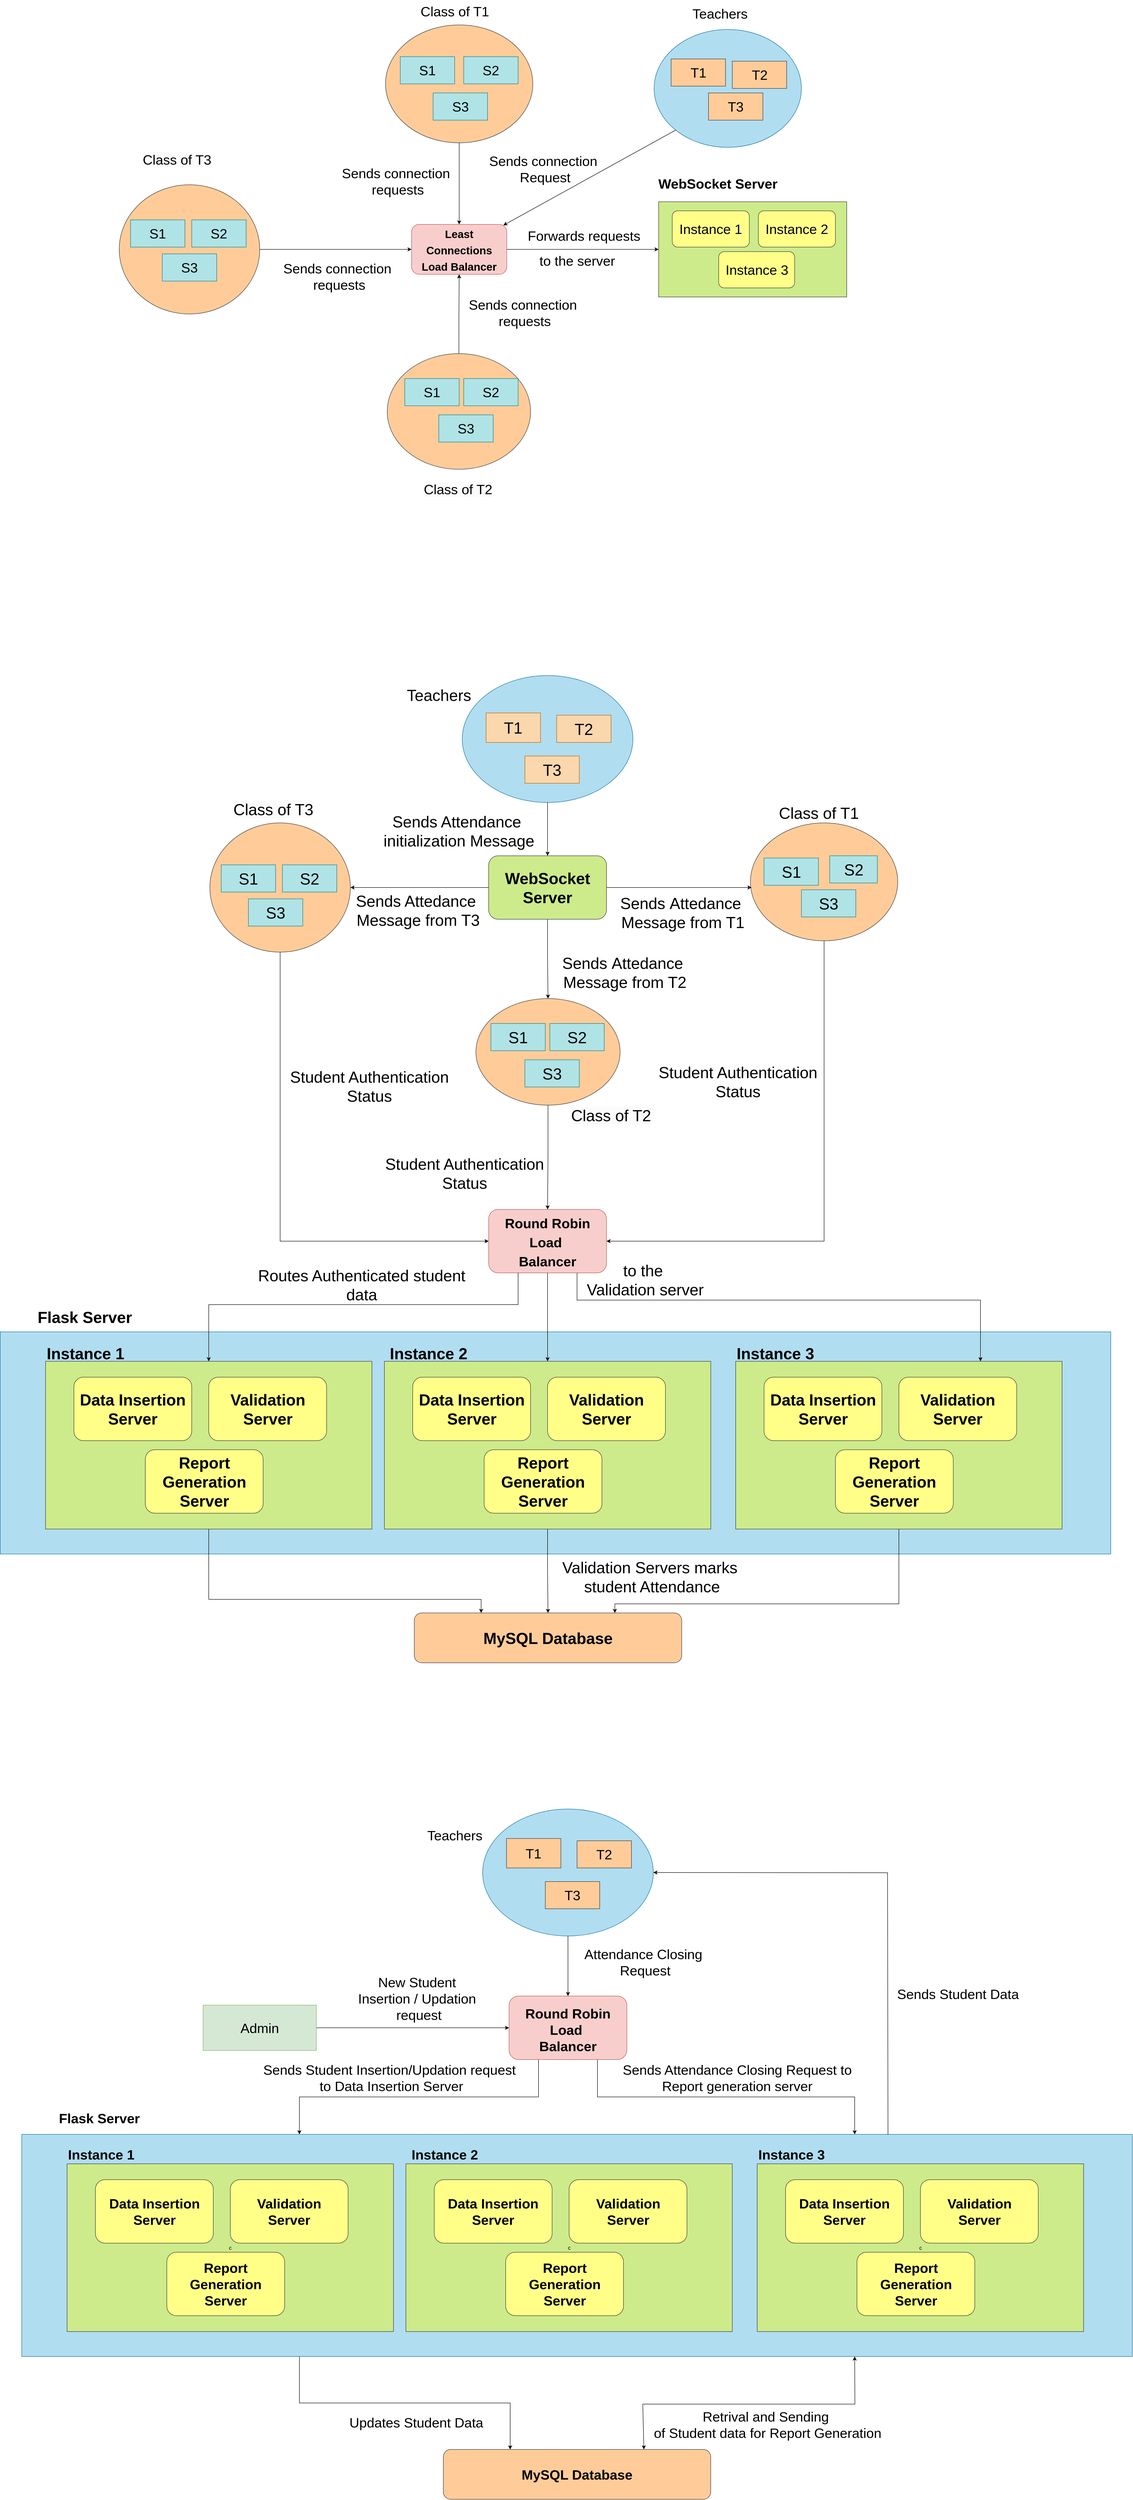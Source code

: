 <mxfile version="26.0.9">
  <diagram name="Page-1" id="wYFs1BL0NsKtopfrdD6S">
    <mxGraphModel dx="5180" dy="2047" grid="1" gridSize="10" guides="1" tooltips="1" connect="1" arrows="1" fold="1" page="1" pageScale="1" pageWidth="850" pageHeight="1100" math="0" shadow="0">
      <root>
        <mxCell id="0" />
        <mxCell id="1" parent="0" />
        <mxCell id="754X-JNBd_JLgW_VD8Px-28" value="" style="rounded=0;whiteSpace=wrap;html=1;fontSize=35;fillColor=#b1ddf0;strokeColor=#10739e;" parent="1" vertex="1">
          <mxGeometry x="-1292.5" y="3097.5" width="2450" height="490" as="geometry" />
        </mxCell>
        <mxCell id="oWz86PFMOz5rvzNyIsdQ-130" style="edgeStyle=orthogonalEdgeStyle;rounded=0;orthogonalLoop=1;jettySize=auto;html=1;exitX=0.5;exitY=1;exitDx=0;exitDy=0;entryX=0.5;entryY=0;entryDx=0;entryDy=0;fontSize=35;" parent="1" source="oWz86PFMOz5rvzNyIsdQ-114" target="oWz86PFMOz5rvzNyIsdQ-110" edge="1">
          <mxGeometry relative="1" as="geometry" />
        </mxCell>
        <mxCell id="oWz86PFMOz5rvzNyIsdQ-114" value="" style="ellipse;whiteSpace=wrap;html=1;fontSize=35;fillColor=#b1ddf0;strokeColor=#10739e;" parent="1" vertex="1">
          <mxGeometry x="-273.28" y="1650" width="376.56" height="280" as="geometry" />
        </mxCell>
        <mxCell id="oWz86PFMOz5rvzNyIsdQ-15" value="" style="ellipse;whiteSpace=wrap;html=1;fontSize=30;fillColor=#b1ddf0;strokeColor=#10739e;" parent="1" vertex="1">
          <mxGeometry x="150" y="225" width="325" height="260" as="geometry" />
        </mxCell>
        <mxCell id="oWz86PFMOz5rvzNyIsdQ-57" style="edgeStyle=orthogonalEdgeStyle;rounded=0;orthogonalLoop=1;jettySize=auto;html=1;exitX=0.5;exitY=0;exitDx=0;exitDy=0;entryX=0.5;entryY=1;entryDx=0;entryDy=0;fontSize=30;" parent="1" source="xnt3-1ggZgChoY1y6B8c-19" target="xnt3-1ggZgChoY1y6B8c-1" edge="1">
          <mxGeometry relative="1" as="geometry" />
        </mxCell>
        <mxCell id="xnt3-1ggZgChoY1y6B8c-19" value="" style="ellipse;whiteSpace=wrap;html=1;fontSize=30;fillColor=#ffcc99;strokeColor=#36393d;" parent="1" vertex="1">
          <mxGeometry x="-438.75" y="940" width="316.25" height="255" as="geometry" />
        </mxCell>
        <mxCell id="oWz86PFMOz5rvzNyIsdQ-56" style="edgeStyle=orthogonalEdgeStyle;rounded=0;orthogonalLoop=1;jettySize=auto;html=1;exitX=1;exitY=0.5;exitDx=0;exitDy=0;entryX=0;entryY=0.5;entryDx=0;entryDy=0;fontSize=30;" parent="1" source="xnt3-1ggZgChoY1y6B8c-13" target="xnt3-1ggZgChoY1y6B8c-1" edge="1">
          <mxGeometry relative="1" as="geometry" />
        </mxCell>
        <mxCell id="xnt3-1ggZgChoY1y6B8c-13" value="" style="ellipse;whiteSpace=wrap;html=1;fontSize=30;fillColor=#ffcc99;strokeColor=#36393d;" parent="1" vertex="1">
          <mxGeometry x="-1030" y="567.5" width="310" height="285" as="geometry" />
        </mxCell>
        <mxCell id="oWz86PFMOz5rvzNyIsdQ-55" style="edgeStyle=orthogonalEdgeStyle;rounded=0;orthogonalLoop=1;jettySize=auto;html=1;fontSize=30;" parent="1" source="xnt3-1ggZgChoY1y6B8c-8" target="xnt3-1ggZgChoY1y6B8c-1" edge="1">
          <mxGeometry relative="1" as="geometry" />
        </mxCell>
        <mxCell id="xnt3-1ggZgChoY1y6B8c-8" value="" style="ellipse;whiteSpace=wrap;html=1;fontSize=30;fillColor=#ffcc99;strokeColor=#36393d;" parent="1" vertex="1">
          <mxGeometry x="-442.5" y="215" width="325" height="260" as="geometry" />
        </mxCell>
        <mxCell id="oWz86PFMOz5rvzNyIsdQ-47" style="edgeStyle=orthogonalEdgeStyle;rounded=0;orthogonalLoop=1;jettySize=auto;html=1;exitX=1;exitY=0.5;exitDx=0;exitDy=0;entryX=0;entryY=0.5;entryDx=0;entryDy=0;fontSize=30;" parent="1" source="xnt3-1ggZgChoY1y6B8c-1" target="oWz86PFMOz5rvzNyIsdQ-5" edge="1">
          <mxGeometry relative="1" as="geometry" />
        </mxCell>
        <mxCell id="xnt3-1ggZgChoY1y6B8c-1" value="&lt;b style=&quot;&quot;&gt;&lt;font style=&quot;font-size: 24px;&quot;&gt;Least Connections Load Balancer&lt;/font&gt;&lt;/b&gt;" style="rounded=1;whiteSpace=wrap;html=1;fontSize=30;fillColor=#f8cecc;strokeColor=#b85450;" parent="1" vertex="1">
          <mxGeometry x="-385" y="655" width="210" height="110" as="geometry" />
        </mxCell>
        <mxCell id="xnt3-1ggZgChoY1y6B8c-2" value="&lt;font style=&quot;font-size: 30px;&quot;&gt;T1&lt;/font&gt;" style="rounded=0;whiteSpace=wrap;html=1;fontSize=30;fillColor=#ffcc99;strokeColor=#36393d;" parent="1" vertex="1">
          <mxGeometry x="187.5" y="290" width="120" height="60" as="geometry" />
        </mxCell>
        <mxCell id="xnt3-1ggZgChoY1y6B8c-3" value="&lt;font style=&quot;font-size: 30px;&quot;&gt;T2&lt;/font&gt;" style="rounded=0;whiteSpace=wrap;html=1;fontSize=30;fillColor=#ffcc99;strokeColor=#36393d;" parent="1" vertex="1">
          <mxGeometry x="322.5" y="295" width="120" height="60" as="geometry" />
        </mxCell>
        <mxCell id="xnt3-1ggZgChoY1y6B8c-4" value="&lt;font style=&quot;font-size: 30px;&quot;&gt;T3&lt;/font&gt;" style="rounded=0;whiteSpace=wrap;html=1;fontSize=30;fillColor=#ffcc99;strokeColor=#36393d;" parent="1" vertex="1">
          <mxGeometry x="270" y="365" width="120" height="60" as="geometry" />
        </mxCell>
        <mxCell id="xnt3-1ggZgChoY1y6B8c-5" value="&lt;font style=&quot;font-size: 30px;&quot;&gt;S2&lt;/font&gt;" style="rounded=0;whiteSpace=wrap;html=1;fontSize=30;fillColor=#b0e3e6;strokeColor=#0e8088;" parent="1" vertex="1">
          <mxGeometry x="-270" y="285" width="120" height="60" as="geometry" />
        </mxCell>
        <mxCell id="xnt3-1ggZgChoY1y6B8c-6" value="&lt;font style=&quot;font-size: 30px;&quot;&gt;S3&lt;/font&gt;" style="rounded=0;whiteSpace=wrap;html=1;fontSize=30;fillColor=#b0e3e6;strokeColor=#0e8088;" parent="1" vertex="1">
          <mxGeometry x="-337.5" y="365" width="120" height="60" as="geometry" />
        </mxCell>
        <mxCell id="xnt3-1ggZgChoY1y6B8c-10" value="&lt;font style=&quot;font-size: 30px;&quot;&gt;S1&lt;/font&gt;" style="rounded=0;whiteSpace=wrap;html=1;fontSize=30;fillColor=#b0e3e6;strokeColor=#0e8088;" parent="1" vertex="1">
          <mxGeometry x="-1005" y="645" width="120" height="60" as="geometry" />
        </mxCell>
        <mxCell id="xnt3-1ggZgChoY1y6B8c-11" value="&lt;font style=&quot;font-size: 30px;&quot;&gt;S2&lt;/font&gt;" style="rounded=0;whiteSpace=wrap;html=1;fontSize=30;fillColor=#b0e3e6;strokeColor=#0e8088;" parent="1" vertex="1">
          <mxGeometry x="-870" y="645" width="120" height="60" as="geometry" />
        </mxCell>
        <mxCell id="xnt3-1ggZgChoY1y6B8c-12" value="&lt;font style=&quot;font-size: 30px;&quot;&gt;S3&lt;/font&gt;" style="rounded=0;whiteSpace=wrap;html=1;fontSize=30;fillColor=#b0e3e6;strokeColor=#0e8088;" parent="1" vertex="1">
          <mxGeometry x="-935" y="720" width="120" height="60" as="geometry" />
        </mxCell>
        <mxCell id="xnt3-1ggZgChoY1y6B8c-16" value="&lt;font style=&quot;font-size: 30px;&quot;&gt;S2&lt;/font&gt;" style="rounded=0;whiteSpace=wrap;html=1;fontSize=30;fillColor=#b0e3e6;strokeColor=#0e8088;" parent="1" vertex="1">
          <mxGeometry x="-270" y="995" width="120" height="60" as="geometry" />
        </mxCell>
        <mxCell id="xnt3-1ggZgChoY1y6B8c-17" value="&lt;font style=&quot;font-size: 30px;&quot;&gt;S1&lt;/font&gt;" style="rounded=0;whiteSpace=wrap;html=1;fontSize=30;fillColor=#b0e3e6;strokeColor=#0e8088;" parent="1" vertex="1">
          <mxGeometry x="-400" y="995" width="120" height="60" as="geometry" />
        </mxCell>
        <mxCell id="xnt3-1ggZgChoY1y6B8c-18" value="&lt;font style=&quot;font-size: 30px;&quot;&gt;S3&lt;/font&gt;" style="rounded=0;whiteSpace=wrap;html=1;fontSize=30;fillColor=#b0e3e6;strokeColor=#0e8088;" parent="1" vertex="1">
          <mxGeometry x="-325" y="1075" width="120" height="60" as="geometry" />
        </mxCell>
        <mxCell id="xnt3-1ggZgChoY1y6B8c-20" value="&lt;font style=&quot;font-size: 30px;&quot;&gt;Class of T1&lt;/font&gt;" style="text;html=1;align=center;verticalAlign=middle;resizable=0;points=[];autosize=1;strokeColor=none;fillColor=none;fontSize=30;" parent="1" vertex="1">
          <mxGeometry x="-375" y="160" width="170" height="50" as="geometry" />
        </mxCell>
        <mxCell id="xnt3-1ggZgChoY1y6B8c-30" style="edgeStyle=orthogonalEdgeStyle;rounded=0;orthogonalLoop=1;jettySize=auto;html=1;exitX=0.5;exitY=1;exitDx=0;exitDy=0;fontSize=30;" parent="1" source="xnt3-1ggZgChoY1y6B8c-12" target="xnt3-1ggZgChoY1y6B8c-12" edge="1">
          <mxGeometry relative="1" as="geometry" />
        </mxCell>
        <mxCell id="xnt3-1ggZgChoY1y6B8c-35" value="&lt;span style=&quot;font-size: 30px;&quot;&gt;Sends connection&lt;/span&gt;&lt;div style=&quot;font-size: 30px;&quot;&gt;&lt;span style=&quot;font-size: 30px;&quot;&gt;&amp;nbsp;requests&lt;/span&gt;&lt;/div&gt;" style="text;html=1;align=center;verticalAlign=middle;resizable=0;points=[];autosize=1;strokeColor=none;fillColor=none;fontSize=30;" parent="1" vertex="1">
          <mxGeometry x="-270" y="805" width="260" height="90" as="geometry" />
        </mxCell>
        <mxCell id="oWz86PFMOz5rvzNyIsdQ-5" value="" style="rounded=0;whiteSpace=wrap;html=1;fontSize=30;fillColor=#cdeb8b;strokeColor=#36393d;" parent="1" vertex="1">
          <mxGeometry x="160" y="605" width="415" height="210" as="geometry" />
        </mxCell>
        <mxCell id="oWz86PFMOz5rvzNyIsdQ-6" value="&lt;font style=&quot;font-size: 30px;&quot;&gt;&lt;b style=&quot;font-size: 30px;&quot;&gt;WebSocket Server&amp;nbsp;&lt;/b&gt;&lt;/font&gt;" style="text;html=1;align=center;verticalAlign=middle;whiteSpace=wrap;rounded=0;fontSize=30;" parent="1" vertex="1">
          <mxGeometry x="140" y="550" width="310" height="30" as="geometry" />
        </mxCell>
        <mxCell id="oWz86PFMOz5rvzNyIsdQ-7" value="&lt;font style=&quot;font-size: 30px;&quot;&gt;Instance 1&lt;/font&gt;" style="rounded=1;whiteSpace=wrap;html=1;fontSize=30;fillColor=#ffff88;strokeColor=#36393d;" parent="1" vertex="1">
          <mxGeometry x="190" y="625" width="170" height="80" as="geometry" />
        </mxCell>
        <mxCell id="oWz86PFMOz5rvzNyIsdQ-8" value="&lt;font style=&quot;font-size: 30px;&quot;&gt;Instance 2&lt;/font&gt;" style="rounded=1;whiteSpace=wrap;html=1;fontSize=30;fillColor=#ffff88;strokeColor=#36393d;" parent="1" vertex="1">
          <mxGeometry x="380" y="625" width="170" height="80" as="geometry" />
        </mxCell>
        <mxCell id="oWz86PFMOz5rvzNyIsdQ-9" value="&lt;font style=&quot;font-size: 30px;&quot;&gt;Instance 3&lt;/font&gt;" style="rounded=1;whiteSpace=wrap;html=1;fontSize=30;fillColor=#ffff88;strokeColor=#36393d;" parent="1" vertex="1">
          <mxGeometry x="292.5" y="715" width="167.5" height="80" as="geometry" />
        </mxCell>
        <mxCell id="oWz86PFMOz5rvzNyIsdQ-11" value="&lt;font style=&quot;font-size: 30px;&quot;&gt;S1&lt;/font&gt;" style="rounded=0;whiteSpace=wrap;html=1;fontSize=30;fillColor=#b0e3e6;strokeColor=#0e8088;" parent="1" vertex="1">
          <mxGeometry x="-410" y="285" width="120" height="60" as="geometry" />
        </mxCell>
        <mxCell id="oWz86PFMOz5rvzNyIsdQ-13" value="&lt;b style=&quot;font-size: 35px;&quot;&gt;MySQL Database&lt;/b&gt;" style="rounded=1;whiteSpace=wrap;html=1;fontSize=35;fillColor=#ffcc99;strokeColor=#36393d;" parent="1" vertex="1">
          <mxGeometry x="-379.06" y="3717.5" width="590" height="110" as="geometry" />
        </mxCell>
        <mxCell id="oWz86PFMOz5rvzNyIsdQ-49" value="&lt;span style=&quot;font-size: 30px;&quot;&gt;Forwards requests&lt;/span&gt;" style="text;html=1;align=center;verticalAlign=middle;resizable=0;points=[];autosize=1;strokeColor=none;fillColor=none;fontSize=30;" parent="1" vertex="1">
          <mxGeometry x="-140" y="655" width="270" height="50" as="geometry" />
        </mxCell>
        <mxCell id="oWz86PFMOz5rvzNyIsdQ-51" value="&lt;span style=&quot;font-size: 30px;&quot;&gt;to the server&lt;/span&gt;" style="text;html=1;align=center;verticalAlign=middle;resizable=0;points=[];autosize=1;strokeColor=none;fillColor=none;fontSize=30;" parent="1" vertex="1">
          <mxGeometry x="-115" y="710" width="190" height="50" as="geometry" />
        </mxCell>
        <mxCell id="oWz86PFMOz5rvzNyIsdQ-52" value="&lt;span style=&quot;font-size: 30px;&quot;&gt;Sends connection&amp;nbsp;&lt;/span&gt;&lt;div&gt;&lt;span style=&quot;font-size: 30px;&quot;&gt;requests&lt;/span&gt;&lt;/div&gt;" style="text;html=1;align=center;verticalAlign=middle;resizable=0;points=[];autosize=1;strokeColor=none;fillColor=none;fontSize=30;" parent="1" vertex="1">
          <mxGeometry x="-680" y="725" width="270" height="90" as="geometry" />
        </mxCell>
        <mxCell id="oWz86PFMOz5rvzNyIsdQ-53" value="&lt;span style=&quot;font-size: 30px;&quot;&gt;Sends connection&lt;/span&gt;&lt;div style=&quot;font-size: 30px;&quot;&gt;&lt;span style=&quot;font-size: 30px;&quot;&gt;&amp;nbsp;requests&lt;/span&gt;&lt;/div&gt;" style="text;html=1;align=center;verticalAlign=middle;resizable=0;points=[];autosize=1;strokeColor=none;fillColor=none;fontSize=30;" parent="1" vertex="1">
          <mxGeometry x="-550" y="515" width="260" height="90" as="geometry" />
        </mxCell>
        <mxCell id="oWz86PFMOz5rvzNyIsdQ-63" value="" style="endArrow=classic;html=1;rounded=0;exitX=0;exitY=1;exitDx=0;exitDy=0;entryX=0.964;entryY=0.018;entryDx=0;entryDy=0;entryPerimeter=0;fontSize=30;" parent="1" source="oWz86PFMOz5rvzNyIsdQ-15" target="xnt3-1ggZgChoY1y6B8c-1" edge="1">
          <mxGeometry width="50" height="50" relative="1" as="geometry">
            <mxPoint x="-100" y="765" as="sourcePoint" />
            <mxPoint x="10" y="505" as="targetPoint" />
          </mxGeometry>
        </mxCell>
        <mxCell id="oWz86PFMOz5rvzNyIsdQ-64" value="&lt;span style=&quot;font-size: 30px;&quot;&gt;Sends connection&lt;/span&gt;&lt;div style=&quot;font-size: 30px;&quot;&gt;&lt;span style=&quot;font-size: 30px;&quot;&gt;&amp;nbsp;Request&lt;/span&gt;&lt;/div&gt;" style="text;html=1;align=center;verticalAlign=middle;resizable=0;points=[];autosize=1;strokeColor=none;fillColor=none;fontSize=30;" parent="1" vertex="1">
          <mxGeometry x="-225" y="487.5" width="260" height="90" as="geometry" />
        </mxCell>
        <mxCell id="oWz86PFMOz5rvzNyIsdQ-69" value="&lt;span style=&quot;color: rgb(0, 0, 0); font-family: Helvetica; font-size: 30px; font-style: normal; font-variant-ligatures: normal; font-variant-caps: normal; font-weight: 400; letter-spacing: normal; orphans: 2; text-align: center; text-indent: 0px; text-transform: none; widows: 2; word-spacing: 0px; -webkit-text-stroke-width: 0px; white-space: nowrap; background-color: rgb(251, 251, 251); text-decoration-thickness: initial; text-decoration-style: initial; text-decoration-color: initial; display: inline !important; float: none;&quot;&gt;Class of T2&lt;/span&gt;" style="text;whiteSpace=wrap;html=1;" parent="1" vertex="1">
          <mxGeometry x="-360" y="1215" width="180" height="60" as="geometry" />
        </mxCell>
        <mxCell id="oWz86PFMOz5rvzNyIsdQ-70" value="&lt;span style=&quot;color: rgb(0, 0, 0); font-family: Helvetica; font-size: 30px; font-style: normal; font-variant-ligatures: normal; font-variant-caps: normal; font-weight: 400; letter-spacing: normal; orphans: 2; text-align: center; text-indent: 0px; text-transform: none; widows: 2; word-spacing: 0px; -webkit-text-stroke-width: 0px; white-space: nowrap; background-color: rgb(251, 251, 251); text-decoration-thickness: initial; text-decoration-style: initial; text-decoration-color: initial; display: inline !important; float: none;&quot;&gt;Class of T3&lt;/span&gt;" style="text;whiteSpace=wrap;html=1;" parent="1" vertex="1">
          <mxGeometry x="-980" y="487.5" width="180" height="60" as="geometry" />
        </mxCell>
        <mxCell id="oWz86PFMOz5rvzNyIsdQ-139" style="edgeStyle=orthogonalEdgeStyle;rounded=0;orthogonalLoop=1;jettySize=auto;html=1;exitX=0.5;exitY=1;exitDx=0;exitDy=0;entryX=0.5;entryY=0;entryDx=0;entryDy=0;fontSize=35;" parent="1" source="oWz86PFMOz5rvzNyIsdQ-75" target="oWz86PFMOz5rvzNyIsdQ-134" edge="1">
          <mxGeometry relative="1" as="geometry" />
        </mxCell>
        <mxCell id="oWz86PFMOz5rvzNyIsdQ-75" value="" style="ellipse;whiteSpace=wrap;html=1;fontSize=35;fillColor=#ffcc99;strokeColor=#36393d;" parent="1" vertex="1">
          <mxGeometry x="-243.13" y="2362.5" width="318.13" height="235" as="geometry" />
        </mxCell>
        <mxCell id="oWz86PFMOz5rvzNyIsdQ-136" style="edgeStyle=orthogonalEdgeStyle;rounded=0;orthogonalLoop=1;jettySize=auto;html=1;exitX=0.5;exitY=1;exitDx=0;exitDy=0;entryX=0;entryY=0.5;entryDx=0;entryDy=0;fontSize=35;" parent="1" source="oWz86PFMOz5rvzNyIsdQ-77" target="oWz86PFMOz5rvzNyIsdQ-134" edge="1">
          <mxGeometry relative="1" as="geometry" />
        </mxCell>
        <mxCell id="oWz86PFMOz5rvzNyIsdQ-77" value="" style="ellipse;whiteSpace=wrap;html=1;fontSize=35;fillColor=#ffcc99;strokeColor=#36393d;" parent="1" vertex="1">
          <mxGeometry x="-830" y="1975" width="310" height="285" as="geometry" />
        </mxCell>
        <mxCell id="oWz86PFMOz5rvzNyIsdQ-149" style="edgeStyle=orthogonalEdgeStyle;rounded=0;orthogonalLoop=1;jettySize=auto;html=1;exitX=0.5;exitY=1;exitDx=0;exitDy=0;entryX=1;entryY=0.5;entryDx=0;entryDy=0;fontSize=35;" parent="1" source="oWz86PFMOz5rvzNyIsdQ-79" target="oWz86PFMOz5rvzNyIsdQ-134" edge="1">
          <mxGeometry relative="1" as="geometry" />
        </mxCell>
        <mxCell id="oWz86PFMOz5rvzNyIsdQ-79" value="" style="ellipse;whiteSpace=wrap;html=1;fontSize=35;fillColor=#ffcc99;strokeColor=#36393d;" parent="1" vertex="1">
          <mxGeometry x="362.5" y="1975" width="325" height="260" as="geometry" />
        </mxCell>
        <mxCell id="oWz86PFMOz5rvzNyIsdQ-82" value="&lt;font style=&quot;font-size: 35px;&quot;&gt;T1&lt;/font&gt;" style="rounded=0;whiteSpace=wrap;html=1;fontSize=35;fillColor=#fad7ac;strokeColor=#b46504;" parent="1" vertex="1">
          <mxGeometry x="-220.63" y="1732.5" width="120" height="65" as="geometry" />
        </mxCell>
        <mxCell id="oWz86PFMOz5rvzNyIsdQ-83" value="&lt;font style=&quot;font-size: 35px;&quot;&gt;T2&lt;/font&gt;" style="rounded=0;whiteSpace=wrap;html=1;fontSize=35;fillColor=#fad7ac;strokeColor=#b46504;" parent="1" vertex="1">
          <mxGeometry x="-65" y="1737.5" width="120" height="60" as="geometry" />
        </mxCell>
        <mxCell id="oWz86PFMOz5rvzNyIsdQ-84" value="&lt;font style=&quot;font-size: 35px;&quot;&gt;T3&lt;/font&gt;" style="rounded=0;whiteSpace=wrap;html=1;fontSize=35;fillColor=#fad7ac;strokeColor=#b46504;" parent="1" vertex="1">
          <mxGeometry x="-135" y="1827.5" width="120" height="60" as="geometry" />
        </mxCell>
        <mxCell id="oWz86PFMOz5rvzNyIsdQ-85" value="&lt;font style=&quot;font-size: 35px;&quot;&gt;S2&lt;/font&gt;" style="rounded=0;whiteSpace=wrap;html=1;fontSize=35;fillColor=#b0e3e6;strokeColor=#0e8088;" parent="1" vertex="1">
          <mxGeometry x="537.5" y="2047.5" width="105" height="60" as="geometry" />
        </mxCell>
        <mxCell id="oWz86PFMOz5rvzNyIsdQ-86" value="&lt;font style=&quot;font-size: 35px;&quot;&gt;S3&lt;/font&gt;" style="rounded=0;whiteSpace=wrap;html=1;fontSize=35;fillColor=#b0e3e6;strokeColor=#0e8088;" parent="1" vertex="1">
          <mxGeometry x="475" y="2122.5" width="120" height="60" as="geometry" />
        </mxCell>
        <mxCell id="oWz86PFMOz5rvzNyIsdQ-87" value="&lt;font style=&quot;font-size: 35px;&quot;&gt;S1&lt;/font&gt;" style="rounded=0;whiteSpace=wrap;html=1;fontSize=35;fillColor=#b0e3e6;strokeColor=#0e8088;" parent="1" vertex="1">
          <mxGeometry x="-805" y="2067.5" width="120" height="60" as="geometry" />
        </mxCell>
        <mxCell id="oWz86PFMOz5rvzNyIsdQ-88" value="&lt;font style=&quot;font-size: 35px;&quot;&gt;S2&lt;/font&gt;" style="rounded=0;whiteSpace=wrap;html=1;fontSize=35;fillColor=#b0e3e6;strokeColor=#0e8088;" parent="1" vertex="1">
          <mxGeometry x="-670" y="2067.5" width="120" height="60" as="geometry" />
        </mxCell>
        <mxCell id="oWz86PFMOz5rvzNyIsdQ-89" value="&lt;font style=&quot;font-size: 35px;&quot;&gt;S3&lt;/font&gt;" style="rounded=0;whiteSpace=wrap;html=1;fontSize=35;fillColor=#b0e3e6;strokeColor=#0e8088;" parent="1" vertex="1">
          <mxGeometry x="-745" y="2142.5" width="120" height="60" as="geometry" />
        </mxCell>
        <mxCell id="oWz86PFMOz5rvzNyIsdQ-90" value="&lt;font style=&quot;font-size: 35px;&quot;&gt;S2&lt;/font&gt;" style="rounded=0;whiteSpace=wrap;html=1;fontSize=35;fillColor=#b0e3e6;strokeColor=#0e8088;" parent="1" vertex="1">
          <mxGeometry x="-80" y="2417.5" width="120" height="60" as="geometry" />
        </mxCell>
        <mxCell id="oWz86PFMOz5rvzNyIsdQ-91" value="&lt;font style=&quot;font-size: 35px;&quot;&gt;S1&lt;/font&gt;" style="rounded=0;whiteSpace=wrap;html=1;fontSize=35;fillColor=#b0e3e6;strokeColor=#0e8088;" parent="1" vertex="1">
          <mxGeometry x="-210" y="2417.5" width="120" height="60" as="geometry" />
        </mxCell>
        <mxCell id="oWz86PFMOz5rvzNyIsdQ-92" value="&lt;font style=&quot;font-size: 35px;&quot;&gt;S3&lt;/font&gt;" style="rounded=0;whiteSpace=wrap;html=1;fontSize=35;fillColor=#b0e3e6;strokeColor=#0e8088;" parent="1" vertex="1">
          <mxGeometry x="-135" y="2497.5" width="120" height="60" as="geometry" />
        </mxCell>
        <mxCell id="oWz86PFMOz5rvzNyIsdQ-93" value="&lt;font style=&quot;font-size: 35px;&quot;&gt;Class of T1&lt;/font&gt;" style="text;html=1;align=center;verticalAlign=middle;resizable=0;points=[];autosize=1;strokeColor=none;fillColor=none;fontSize=35;" parent="1" vertex="1">
          <mxGeometry x="412.5" y="1922.5" width="200" height="60" as="geometry" />
        </mxCell>
        <mxCell id="oWz86PFMOz5rvzNyIsdQ-94" style="edgeStyle=orthogonalEdgeStyle;rounded=0;orthogonalLoop=1;jettySize=auto;html=1;exitX=0.5;exitY=1;exitDx=0;exitDy=0;fontSize=35;" parent="1" source="oWz86PFMOz5rvzNyIsdQ-89" target="oWz86PFMOz5rvzNyIsdQ-89" edge="1">
          <mxGeometry relative="1" as="geometry" />
        </mxCell>
        <mxCell id="oWz86PFMOz5rvzNyIsdQ-101" value="&lt;font style=&quot;font-size: 35px;&quot;&gt;S1&lt;/font&gt;" style="rounded=0;whiteSpace=wrap;html=1;fontSize=35;fillColor=#b0e3e6;strokeColor=#0e8088;" parent="1" vertex="1">
          <mxGeometry x="392.5" y="2052.5" width="120" height="60" as="geometry" />
        </mxCell>
        <mxCell id="oWz86PFMOz5rvzNyIsdQ-107" value="Sends&amp;nbsp;Attedance&amp;nbsp;&lt;div style=&quot;font-size: 35px;&quot;&gt;Message from T1&lt;/div&gt;" style="text;html=1;align=center;verticalAlign=middle;resizable=0;points=[];autosize=1;strokeColor=none;fillColor=none;fontSize=35;" parent="1" vertex="1">
          <mxGeometry x="62.5" y="2122.5" width="300" height="100" as="geometry" />
        </mxCell>
        <mxCell id="oWz86PFMOz5rvzNyIsdQ-108" value="&lt;span style=&quot;color: rgb(0, 0, 0); font-family: Helvetica; font-size: 35px; font-style: normal; font-variant-ligatures: normal; font-variant-caps: normal; font-weight: 400; letter-spacing: normal; orphans: 2; text-align: center; text-indent: 0px; text-transform: none; widows: 2; word-spacing: 0px; -webkit-text-stroke-width: 0px; white-space: nowrap; background-color: rgb(251, 251, 251); text-decoration-thickness: initial; text-decoration-style: initial; text-decoration-color: initial; float: none; display: inline !important;&quot;&gt;Class of T2&lt;/span&gt;" style="text;whiteSpace=wrap;html=1;fontSize=35;" parent="1" vertex="1">
          <mxGeometry x="-35" y="2592.5" width="180" height="60" as="geometry" />
        </mxCell>
        <mxCell id="oWz86PFMOz5rvzNyIsdQ-109" value="&lt;span style=&quot;color: rgb(0, 0, 0); font-family: Helvetica; font-size: 35px; font-style: normal; font-variant-ligatures: normal; font-variant-caps: normal; font-weight: 400; letter-spacing: normal; orphans: 2; text-align: center; text-indent: 0px; text-transform: none; widows: 2; word-spacing: 0px; -webkit-text-stroke-width: 0px; white-space: nowrap; background-color: rgb(251, 251, 251); text-decoration-thickness: initial; text-decoration-style: initial; text-decoration-color: initial; float: none; display: inline !important;&quot;&gt;Class of T3&lt;/span&gt;" style="text;whiteSpace=wrap;html=1;fontSize=35;" parent="1" vertex="1">
          <mxGeometry x="-780" y="1917.5" width="180" height="60" as="geometry" />
        </mxCell>
        <mxCell id="oWz86PFMOz5rvzNyIsdQ-116" style="edgeStyle=orthogonalEdgeStyle;rounded=0;orthogonalLoop=1;jettySize=auto;html=1;entryX=1;entryY=0.5;entryDx=0;entryDy=0;fontSize=35;" parent="1" source="oWz86PFMOz5rvzNyIsdQ-110" target="oWz86PFMOz5rvzNyIsdQ-77" edge="1">
          <mxGeometry relative="1" as="geometry" />
        </mxCell>
        <mxCell id="oWz86PFMOz5rvzNyIsdQ-117" style="edgeStyle=orthogonalEdgeStyle;rounded=0;orthogonalLoop=1;jettySize=auto;html=1;entryX=0.5;entryY=0;entryDx=0;entryDy=0;fontSize=35;" parent="1" source="oWz86PFMOz5rvzNyIsdQ-110" target="oWz86PFMOz5rvzNyIsdQ-75" edge="1">
          <mxGeometry relative="1" as="geometry" />
        </mxCell>
        <mxCell id="oWz86PFMOz5rvzNyIsdQ-110" value="&lt;div&gt;&lt;b&gt;WebSocket&lt;/b&gt;&lt;/div&gt;&lt;div&gt;&lt;b&gt;Server&lt;/b&gt;&lt;/div&gt;" style="rounded=1;whiteSpace=wrap;html=1;fontSize=35;fillColor=#cdeb8b;strokeColor=#36393d;" parent="1" vertex="1">
          <mxGeometry x="-215" y="2047.5" width="260" height="140" as="geometry" />
        </mxCell>
        <mxCell id="oWz86PFMOz5rvzNyIsdQ-112" value="Sends&amp;nbsp;Attedance&amp;nbsp;&lt;div style=&quot;font-size: 35px;&quot;&gt;Message from T2&lt;/div&gt;" style="text;html=1;align=center;verticalAlign=middle;resizable=0;points=[];autosize=1;strokeColor=none;fillColor=none;fontSize=35;" parent="1" vertex="1">
          <mxGeometry x="-65" y="2255" width="300" height="100" as="geometry" />
        </mxCell>
        <mxCell id="oWz86PFMOz5rvzNyIsdQ-113" value="Sends Attedance&amp;nbsp;&lt;div style=&quot;font-size: 35px;&quot;&gt;Message from T3&lt;/div&gt;" style="text;html=1;align=center;verticalAlign=middle;resizable=0;points=[];autosize=1;strokeColor=none;fillColor=none;fontSize=35;" parent="1" vertex="1">
          <mxGeometry x="-520.63" y="2117.5" width="300" height="100" as="geometry" />
        </mxCell>
        <mxCell id="oWz86PFMOz5rvzNyIsdQ-120" value="Teachers" style="text;html=1;align=center;verticalAlign=middle;resizable=0;points=[];autosize=1;strokeColor=none;fillColor=none;fontSize=35;" parent="1" vertex="1">
          <mxGeometry x="-410" y="1662.5" width="170" height="60" as="geometry" />
        </mxCell>
        <mxCell id="oWz86PFMOz5rvzNyIsdQ-121" value="Sends Attendance&amp;nbsp;&lt;div style=&quot;font-size: 35px;&quot;&gt;initialization&amp;nbsp;&lt;span style=&quot;background-color: initial; font-size: 35px;&quot;&gt;Message&lt;/span&gt;&lt;/div&gt;" style="text;html=1;align=center;verticalAlign=middle;resizable=0;points=[];autosize=1;strokeColor=none;fillColor=none;fontSize=35;" parent="1" vertex="1">
          <mxGeometry x="-460.63" y="1942.5" width="360" height="100" as="geometry" />
        </mxCell>
        <mxCell id="oWz86PFMOz5rvzNyIsdQ-128" style="edgeStyle=orthogonalEdgeStyle;rounded=0;orthogonalLoop=1;jettySize=auto;html=1;entryX=0.008;entryY=0.548;entryDx=0;entryDy=0;entryPerimeter=0;fontSize=35;" parent="1" source="oWz86PFMOz5rvzNyIsdQ-110" target="oWz86PFMOz5rvzNyIsdQ-79" edge="1">
          <mxGeometry relative="1" as="geometry" />
        </mxCell>
        <mxCell id="754X-JNBd_JLgW_VD8Px-15" style="edgeStyle=orthogonalEdgeStyle;rounded=0;orthogonalLoop=1;jettySize=auto;html=1;exitX=0.25;exitY=1;exitDx=0;exitDy=0;entryX=0.5;entryY=0;entryDx=0;entryDy=0;fontSize=35;" parent="1" source="oWz86PFMOz5rvzNyIsdQ-134" target="754X-JNBd_JLgW_VD8Px-2" edge="1">
          <mxGeometry relative="1" as="geometry">
            <Array as="points">
              <mxPoint x="-150.5" y="3037.5" />
              <mxPoint x="-832.5" y="3037.5" />
            </Array>
          </mxGeometry>
        </mxCell>
        <mxCell id="754X-JNBd_JLgW_VD8Px-16" style="edgeStyle=orthogonalEdgeStyle;rounded=0;orthogonalLoop=1;jettySize=auto;html=1;exitX=0.5;exitY=1;exitDx=0;exitDy=0;entryX=0.5;entryY=0;entryDx=0;entryDy=0;fontSize=35;" parent="1" source="oWz86PFMOz5rvzNyIsdQ-134" target="754X-JNBd_JLgW_VD8Px-7" edge="1">
          <mxGeometry relative="1" as="geometry" />
        </mxCell>
        <mxCell id="754X-JNBd_JLgW_VD8Px-30" style="edgeStyle=orthogonalEdgeStyle;rounded=0;orthogonalLoop=1;jettySize=auto;html=1;exitX=0.75;exitY=1;exitDx=0;exitDy=0;entryX=0.75;entryY=0;entryDx=0;entryDy=0;fontSize=35;" parent="1" source="oWz86PFMOz5rvzNyIsdQ-134" target="754X-JNBd_JLgW_VD8Px-11" edge="1">
          <mxGeometry relative="1" as="geometry">
            <Array as="points">
              <mxPoint x="-20.5" y="3027.5" />
              <mxPoint x="869.5" y="3027.5" />
            </Array>
          </mxGeometry>
        </mxCell>
        <mxCell id="oWz86PFMOz5rvzNyIsdQ-134" value="&lt;div&gt;&lt;font style=&quot;font-size: 30px;&quot;&gt;&lt;b&gt;&lt;br&gt;&lt;/b&gt;&lt;/font&gt;&lt;/div&gt;&lt;div&gt;&lt;font style=&quot;font-size: 30px;&quot;&gt;&lt;b&gt;Round Robin Load&amp;nbsp;&lt;/b&gt;&lt;/font&gt;&lt;/div&gt;&lt;div&gt;&lt;font style=&quot;font-size: 30px;&quot;&gt;&lt;b&gt;Balancer&lt;/b&gt;&lt;/font&gt;&lt;/div&gt;&lt;div&gt;&lt;div style=&quot;font-size: 35px;&quot;&gt;&lt;br style=&quot;font-size: 35px;&quot;&gt;&lt;/div&gt;&lt;/div&gt;" style="rounded=1;whiteSpace=wrap;html=1;fontSize=35;fillColor=#f8cecc;strokeColor=#b85450;" parent="1" vertex="1">
          <mxGeometry x="-215" y="2827.5" width="260" height="140" as="geometry" />
        </mxCell>
        <mxCell id="oWz86PFMOz5rvzNyIsdQ-140" value="&lt;div style=&quot;text-align: center; font-size: 35px;&quot;&gt;&lt;span style=&quot;background-color: initial; font-size: 35px; text-wrap: nowrap;&quot;&gt;Student Authentication&lt;/span&gt;&lt;/div&gt;&lt;div style=&quot;text-align: center; font-size: 35px;&quot;&gt;&lt;span style=&quot;background-color: initial; font-size: 35px; text-wrap: nowrap;&quot;&gt;Status&lt;/span&gt;&lt;/div&gt;" style="text;whiteSpace=wrap;html=1;fontSize=35;" parent="1" vertex="1">
          <mxGeometry x="-655" y="2507.5" width="365" height="100" as="geometry" />
        </mxCell>
        <mxCell id="oWz86PFMOz5rvzNyIsdQ-141" value="&lt;div style=&quot;text-align: center; font-size: 35px;&quot;&gt;&lt;span style=&quot;background-color: initial; font-size: 35px; text-wrap: nowrap;&quot;&gt;Student Authentication&lt;/span&gt;&lt;/div&gt;&lt;div style=&quot;text-align: center; font-size: 35px;&quot;&gt;&lt;span style=&quot;background-color: initial; font-size: 35px; text-wrap: nowrap;&quot;&gt;Status&lt;/span&gt;&lt;/div&gt;" style="text;whiteSpace=wrap;html=1;fontSize=35;" parent="1" vertex="1">
          <mxGeometry x="-445" y="2700" width="355" height="100" as="geometry" />
        </mxCell>
        <mxCell id="oWz86PFMOz5rvzNyIsdQ-142" value="&lt;div style=&quot;text-align: center; font-size: 35px;&quot;&gt;&lt;span style=&quot;background-color: initial; font-size: 35px; text-wrap: nowrap;&quot;&gt;Student Authentication&lt;/span&gt;&lt;/div&gt;&lt;div style=&quot;text-align: center; font-size: 35px;&quot;&gt;&lt;span style=&quot;background-color: initial; font-size: 35px; text-wrap: nowrap;&quot;&gt;Status&lt;/span&gt;&lt;/div&gt;" style="text;whiteSpace=wrap;html=1;fontSize=35;" parent="1" vertex="1">
          <mxGeometry x="157.5" y="2497.5" width="362.5" height="100" as="geometry" />
        </mxCell>
        <mxCell id="oWz86PFMOz5rvzNyIsdQ-143" style="edgeStyle=orthogonalEdgeStyle;rounded=0;orthogonalLoop=1;jettySize=auto;html=1;exitX=0.5;exitY=1;exitDx=0;exitDy=0;fontSize=35;" parent="1" source="oWz86PFMOz5rvzNyIsdQ-83" target="oWz86PFMOz5rvzNyIsdQ-83" edge="1">
          <mxGeometry relative="1" as="geometry" />
        </mxCell>
        <mxCell id="754X-JNBd_JLgW_VD8Px-24" style="edgeStyle=orthogonalEdgeStyle;rounded=0;orthogonalLoop=1;jettySize=auto;html=1;exitX=0.5;exitY=1;exitDx=0;exitDy=0;entryX=0.25;entryY=0;entryDx=0;entryDy=0;fontSize=35;" parent="1" source="754X-JNBd_JLgW_VD8Px-2" target="oWz86PFMOz5rvzNyIsdQ-13" edge="1">
          <mxGeometry relative="1" as="geometry">
            <Array as="points">
              <mxPoint x="-832.5" y="3687.5" />
              <mxPoint x="-232.5" y="3687.5" />
            </Array>
          </mxGeometry>
        </mxCell>
        <mxCell id="754X-JNBd_JLgW_VD8Px-2" value="" style="rounded=0;whiteSpace=wrap;html=1;fontSize=35;fillColor=#cdeb8b;strokeColor=#36393d;" parent="1" vertex="1">
          <mxGeometry x="-1192.5" y="3162.5" width="720" height="370" as="geometry" />
        </mxCell>
        <mxCell id="754X-JNBd_JLgW_VD8Px-3" value="&lt;div style=&quot;font-size: 35px;&quot;&gt;&lt;span style=&quot;font-size: 35px;&quot;&gt;&lt;b style=&quot;font-size: 35px;&quot;&gt;Data Insertion&lt;/b&gt;&lt;/span&gt;&lt;/div&gt;&lt;div style=&quot;font-size: 35px;&quot;&gt;&lt;span style=&quot;font-size: 35px;&quot;&gt;&lt;b style=&quot;font-size: 35px;&quot;&gt;Server&lt;/b&gt;&lt;/span&gt;&lt;/div&gt;" style="rounded=1;whiteSpace=wrap;html=1;fontSize=35;fillColor=#ffff88;strokeColor=#36393d;" parent="1" vertex="1">
          <mxGeometry x="-1130" y="3197.5" width="260" height="140" as="geometry" />
        </mxCell>
        <mxCell id="754X-JNBd_JLgW_VD8Px-4" value="&lt;span style=&quot;font-size: 35px;&quot;&gt;&lt;b style=&quot;font-size: 35px;&quot;&gt;Validation&lt;/b&gt;&lt;/span&gt;&lt;div style=&quot;font-size: 35px;&quot;&gt;&lt;span style=&quot;font-size: 35px;&quot;&gt;&lt;b style=&quot;font-size: 35px;&quot;&gt;Server&lt;/b&gt;&lt;/span&gt;&lt;/div&gt;" style="rounded=1;whiteSpace=wrap;html=1;fontSize=35;fillColor=#ffff88;strokeColor=#36393d;" parent="1" vertex="1">
          <mxGeometry x="-832.5" y="3197.5" width="260" height="140" as="geometry" />
        </mxCell>
        <mxCell id="754X-JNBd_JLgW_VD8Px-5" value="&lt;span style=&quot;font-size: 35px;&quot;&gt;&lt;b style=&quot;font-size: 35px;&quot;&gt;Report Generation&lt;/b&gt;&lt;/span&gt;&lt;div style=&quot;font-size: 35px;&quot;&gt;&lt;span style=&quot;font-size: 35px;&quot;&gt;&lt;b style=&quot;font-size: 35px;&quot;&gt;Server&lt;/b&gt;&lt;/span&gt;&lt;/div&gt;" style="rounded=1;whiteSpace=wrap;html=1;fontSize=35;fillColor=#ffff88;strokeColor=#36393d;" parent="1" vertex="1">
          <mxGeometry x="-972.5" y="3357.5" width="260" height="140" as="geometry" />
        </mxCell>
        <mxCell id="754X-JNBd_JLgW_VD8Px-25" style="edgeStyle=orthogonalEdgeStyle;rounded=0;orthogonalLoop=1;jettySize=auto;html=1;exitX=0.5;exitY=1;exitDx=0;exitDy=0;fontSize=35;" parent="1" source="754X-JNBd_JLgW_VD8Px-7" target="oWz86PFMOz5rvzNyIsdQ-13" edge="1">
          <mxGeometry relative="1" as="geometry" />
        </mxCell>
        <mxCell id="754X-JNBd_JLgW_VD8Px-7" value="" style="rounded=0;whiteSpace=wrap;html=1;fontSize=35;fillColor=#cdeb8b;strokeColor=#36393d;" parent="1" vertex="1">
          <mxGeometry x="-445" y="3162.5" width="720" height="370" as="geometry" />
        </mxCell>
        <mxCell id="754X-JNBd_JLgW_VD8Px-8" value="&lt;div style=&quot;font-size: 35px;&quot;&gt;&lt;span style=&quot;font-size: 35px;&quot;&gt;&lt;b style=&quot;font-size: 35px;&quot;&gt;Data Insertion&lt;/b&gt;&lt;/span&gt;&lt;/div&gt;&lt;div style=&quot;font-size: 35px;&quot;&gt;&lt;span style=&quot;font-size: 35px;&quot;&gt;&lt;b style=&quot;font-size: 35px;&quot;&gt;Server&lt;/b&gt;&lt;/span&gt;&lt;/div&gt;" style="rounded=1;whiteSpace=wrap;html=1;fontSize=35;fillColor=#ffff88;strokeColor=#36393d;" parent="1" vertex="1">
          <mxGeometry x="-382.5" y="3197.5" width="260" height="140" as="geometry" />
        </mxCell>
        <mxCell id="754X-JNBd_JLgW_VD8Px-9" value="&lt;span style=&quot;font-size: 35px;&quot;&gt;&lt;b style=&quot;font-size: 35px;&quot;&gt;Validation&lt;/b&gt;&lt;/span&gt;&lt;div style=&quot;font-size: 35px;&quot;&gt;&lt;span style=&quot;font-size: 35px;&quot;&gt;&lt;b style=&quot;font-size: 35px;&quot;&gt;Server&lt;/b&gt;&lt;/span&gt;&lt;/div&gt;" style="rounded=1;whiteSpace=wrap;html=1;fontSize=35;fillColor=#ffff88;strokeColor=#36393d;" parent="1" vertex="1">
          <mxGeometry x="-85" y="3197.5" width="260" height="140" as="geometry" />
        </mxCell>
        <mxCell id="754X-JNBd_JLgW_VD8Px-10" value="&lt;span style=&quot;font-size: 35px;&quot;&gt;&lt;b style=&quot;font-size: 35px;&quot;&gt;Report Generation&lt;/b&gt;&lt;/span&gt;&lt;div style=&quot;font-size: 35px;&quot;&gt;&lt;span style=&quot;font-size: 35px;&quot;&gt;&lt;b style=&quot;font-size: 35px;&quot;&gt;Server&lt;/b&gt;&lt;/span&gt;&lt;/div&gt;" style="rounded=1;whiteSpace=wrap;html=1;fontSize=35;fillColor=#ffff88;strokeColor=#36393d;" parent="1" vertex="1">
          <mxGeometry x="-225" y="3357.5" width="260" height="140" as="geometry" />
        </mxCell>
        <mxCell id="754X-JNBd_JLgW_VD8Px-26" style="edgeStyle=orthogonalEdgeStyle;rounded=0;orthogonalLoop=1;jettySize=auto;html=1;exitX=0.5;exitY=1;exitDx=0;exitDy=0;entryX=0.75;entryY=0;entryDx=0;entryDy=0;fontSize=35;" parent="1" source="754X-JNBd_JLgW_VD8Px-11" target="oWz86PFMOz5rvzNyIsdQ-13" edge="1">
          <mxGeometry relative="1" as="geometry">
            <Array as="points">
              <mxPoint x="690.5" y="3697.5" />
              <mxPoint x="62.5" y="3697.5" />
            </Array>
          </mxGeometry>
        </mxCell>
        <mxCell id="754X-JNBd_JLgW_VD8Px-11" value="" style="rounded=0;whiteSpace=wrap;html=1;fontSize=35;fillColor=#cdeb8b;strokeColor=#36393d;" parent="1" vertex="1">
          <mxGeometry x="330" y="3162.5" width="720" height="370" as="geometry" />
        </mxCell>
        <mxCell id="754X-JNBd_JLgW_VD8Px-12" value="&lt;div style=&quot;font-size: 35px;&quot;&gt;&lt;span style=&quot;font-size: 35px;&quot;&gt;&lt;b style=&quot;font-size: 35px;&quot;&gt;Data Insertion&lt;/b&gt;&lt;/span&gt;&lt;/div&gt;&lt;div style=&quot;font-size: 35px;&quot;&gt;&lt;span style=&quot;font-size: 35px;&quot;&gt;&lt;b style=&quot;font-size: 35px;&quot;&gt;Server&lt;/b&gt;&lt;/span&gt;&lt;/div&gt;" style="rounded=1;whiteSpace=wrap;html=1;fontSize=35;fillColor=#ffff88;strokeColor=#36393d;" parent="1" vertex="1">
          <mxGeometry x="392.5" y="3197.5" width="260" height="140" as="geometry" />
        </mxCell>
        <mxCell id="754X-JNBd_JLgW_VD8Px-13" value="&lt;span style=&quot;font-size: 35px;&quot;&gt;&lt;b style=&quot;font-size: 35px;&quot;&gt;Validation&lt;/b&gt;&lt;/span&gt;&lt;div style=&quot;font-size: 35px;&quot;&gt;&lt;span style=&quot;font-size: 35px;&quot;&gt;&lt;b style=&quot;font-size: 35px;&quot;&gt;Server&lt;/b&gt;&lt;/span&gt;&lt;/div&gt;" style="rounded=1;whiteSpace=wrap;html=1;fontSize=35;fillColor=#ffff88;strokeColor=#36393d;" parent="1" vertex="1">
          <mxGeometry x="690" y="3197.5" width="260" height="140" as="geometry" />
        </mxCell>
        <mxCell id="754X-JNBd_JLgW_VD8Px-14" value="&lt;span style=&quot;font-size: 35px;&quot;&gt;&lt;b style=&quot;font-size: 35px;&quot;&gt;Report Generation&lt;/b&gt;&lt;/span&gt;&lt;div style=&quot;font-size: 35px;&quot;&gt;&lt;span style=&quot;font-size: 35px;&quot;&gt;&lt;b style=&quot;font-size: 35px;&quot;&gt;Server&lt;/b&gt;&lt;/span&gt;&lt;/div&gt;" style="rounded=1;whiteSpace=wrap;html=1;fontSize=35;fillColor=#ffff88;strokeColor=#36393d;" parent="1" vertex="1">
          <mxGeometry x="550" y="3357.5" width="260" height="140" as="geometry" />
        </mxCell>
        <mxCell id="754X-JNBd_JLgW_VD8Px-18" value="&lt;div style=&quot;font-size: 35px;&quot;&gt;&lt;span style=&quot;background-color: initial; font-size: 35px; text-wrap: nowrap;&quot;&gt;Routes Authenticated student&lt;/span&gt;&lt;/div&gt;&lt;div style=&quot;font-size: 35px;&quot;&gt;&lt;span style=&quot;background-color: initial; text-wrap: nowrap; font-size: 35px;&quot;&gt;data&lt;/span&gt;&lt;/div&gt;" style="text;html=1;align=center;verticalAlign=middle;whiteSpace=wrap;rounded=0;fontSize=35;" parent="1" vertex="1">
          <mxGeometry x="-785" y="2955" width="580" height="77.5" as="geometry" />
        </mxCell>
        <mxCell id="754X-JNBd_JLgW_VD8Px-20" value="&lt;div style=&quot;text-wrap: wrap; font-size: 35px;&quot;&gt;&lt;span style=&quot;background-color: initial; text-wrap: nowrap; font-size: 35px;&quot;&gt;to the&amp;nbsp;&lt;/span&gt;&lt;/div&gt;&lt;div style=&quot;text-wrap: wrap; font-size: 35px;&quot;&gt;&lt;span style=&quot;background-color: initial; text-wrap: nowrap; font-size: 35px;&quot;&gt;Validation server&lt;/span&gt;&lt;/div&gt;" style="text;html=1;align=center;verticalAlign=middle;resizable=0;points=[];autosize=1;strokeColor=none;fillColor=none;fontSize=35;" parent="1" vertex="1">
          <mxGeometry x="-10" y="2932.5" width="280" height="100" as="geometry" />
        </mxCell>
        <mxCell id="754X-JNBd_JLgW_VD8Px-27" value="&lt;span style=&quot;font-size: 35px;&quot;&gt;Validation Servers marks&amp;nbsp;&lt;/span&gt;&lt;div style=&quot;font-size: 35px;&quot;&gt;&lt;span style=&quot;font-size: 35px;&quot;&gt;student Attendance&lt;/span&gt;&lt;/div&gt;" style="text;html=1;align=center;verticalAlign=middle;resizable=0;points=[];autosize=1;strokeColor=none;fillColor=none;fontSize=35;" parent="1" vertex="1">
          <mxGeometry x="-65" y="3587.5" width="420" height="100" as="geometry" />
        </mxCell>
        <mxCell id="754X-JNBd_JLgW_VD8Px-33" value="&lt;div style=&quot;text-align: center; font-size: 35px;&quot;&gt;&lt;span style=&quot;background-color: initial; font-size: 35px;&quot;&gt;&lt;b style=&quot;font-size: 35px;&quot;&gt;Flask Server&lt;/b&gt;&lt;/span&gt;&lt;/div&gt;" style="text;whiteSpace=wrap;html=1;fontSize=35;" parent="1" vertex="1">
          <mxGeometry x="-1212.5" y="3037.5" width="280" height="60" as="geometry" />
        </mxCell>
        <mxCell id="754X-JNBd_JLgW_VD8Px-35" value="&lt;div style=&quot;text-align: center; font-size: 35px;&quot;&gt;&lt;span style=&quot;background-color: initial; font-size: 35px;&quot;&gt;&lt;b style=&quot;font-size: 35px;&quot;&gt;Instance 1&lt;/b&gt;&lt;/span&gt;&lt;/div&gt;" style="text;whiteSpace=wrap;html=1;fontSize=35;" parent="1" vertex="1">
          <mxGeometry x="-1192.5" y="3117.5" width="210" height="60" as="geometry" />
        </mxCell>
        <mxCell id="754X-JNBd_JLgW_VD8Px-36" value="&lt;div style=&quot;text-align: center; font-size: 35px;&quot;&gt;&lt;span style=&quot;background-color: initial; font-size: 35px;&quot;&gt;&lt;b style=&quot;font-size: 35px;&quot;&gt;Instance 2&lt;/b&gt;&lt;/span&gt;&lt;/div&gt;" style="text;whiteSpace=wrap;html=1;fontSize=35;" parent="1" vertex="1">
          <mxGeometry x="-435" y="3117.5" width="210" height="60" as="geometry" />
        </mxCell>
        <mxCell id="754X-JNBd_JLgW_VD8Px-37" value="&lt;div style=&quot;text-align: center; font-size: 35px;&quot;&gt;&lt;span style=&quot;background-color: initial; font-size: 35px;&quot;&gt;&lt;b style=&quot;font-size: 35px;&quot;&gt;Instance 3&lt;/b&gt;&lt;/span&gt;&lt;/div&gt;" style="text;whiteSpace=wrap;html=1;fontSize=35;" parent="1" vertex="1">
          <mxGeometry x="330" y="3117.5" width="210" height="60" as="geometry" />
        </mxCell>
        <mxCell id="754X-JNBd_JLgW_VD8Px-118" style="edgeStyle=orthogonalEdgeStyle;rounded=0;orthogonalLoop=1;jettySize=auto;html=1;exitX=0.25;exitY=1;exitDx=0;exitDy=0;entryX=0.25;entryY=0;entryDx=0;entryDy=0;" parent="1" source="754X-JNBd_JLgW_VD8Px-67" target="754X-JNBd_JLgW_VD8Px-68" edge="1">
          <mxGeometry relative="1" as="geometry" />
        </mxCell>
        <mxCell id="754X-JNBd_JLgW_VD8Px-67" value="" style="rounded=0;whiteSpace=wrap;html=1;fillColor=#b1ddf0;strokeColor=#10739e;" parent="1" vertex="1">
          <mxGeometry x="-1245" y="4867.5" width="2450" height="490" as="geometry" />
        </mxCell>
        <mxCell id="754X-JNBd_JLgW_VD8Px-68" value="&lt;b&gt;MySQL Database&lt;/b&gt;" style="rounded=1;whiteSpace=wrap;html=1;fontSize=30;fillColor=#ffcc99;strokeColor=#36393d;" parent="1" vertex="1">
          <mxGeometry x="-315" y="5562.5" width="590" height="110" as="geometry" />
        </mxCell>
        <mxCell id="754X-JNBd_JLgW_VD8Px-107" style="edgeStyle=orthogonalEdgeStyle;rounded=0;orthogonalLoop=1;jettySize=auto;html=1;exitX=0.75;exitY=1;exitDx=0;exitDy=0;entryX=0.75;entryY=0;entryDx=0;entryDy=0;" parent="1" source="754X-JNBd_JLgW_VD8Px-72" target="754X-JNBd_JLgW_VD8Px-67" edge="1">
          <mxGeometry relative="1" as="geometry" />
        </mxCell>
        <mxCell id="754X-JNBd_JLgW_VD8Px-112" style="edgeStyle=orthogonalEdgeStyle;rounded=0;orthogonalLoop=1;jettySize=auto;html=1;exitX=0.25;exitY=1;exitDx=0;exitDy=0;entryX=0.25;entryY=0;entryDx=0;entryDy=0;" parent="1" source="754X-JNBd_JLgW_VD8Px-72" target="754X-JNBd_JLgW_VD8Px-67" edge="1">
          <mxGeometry relative="1" as="geometry" />
        </mxCell>
        <mxCell id="754X-JNBd_JLgW_VD8Px-72" value="&lt;div&gt;&lt;br&gt;&lt;/div&gt;&lt;div&gt;&lt;div&gt;&lt;b&gt;&lt;font style=&quot;font-size: 30px;&quot;&gt;&lt;br&gt;&lt;/font&gt;&lt;/b&gt;&lt;/div&gt;&lt;div&gt;&lt;b&gt;&lt;font style=&quot;font-size: 30px;&quot;&gt;Round Robin Load&amp;nbsp;&lt;/font&gt;&lt;/b&gt;&lt;/div&gt;&lt;div&gt;&lt;b&gt;&lt;font style=&quot;font-size: 30px;&quot;&gt;Balancer&lt;/font&gt;&lt;/b&gt;&lt;/div&gt;&lt;div&gt;&lt;div style=&quot;font-size: 35px;&quot;&gt;&lt;br&gt;&lt;/div&gt;&lt;/div&gt;&lt;/div&gt;" style="rounded=1;whiteSpace=wrap;html=1;fillColor=#f8cecc;strokeColor=#b85450;" parent="1" vertex="1">
          <mxGeometry x="-170" y="4562.5" width="260" height="140" as="geometry" />
        </mxCell>
        <mxCell id="754X-JNBd_JLgW_VD8Px-74" value="c" style="rounded=0;whiteSpace=wrap;html=1;fillColor=#cdeb8b;strokeColor=#36393d;" parent="1" vertex="1">
          <mxGeometry x="-1145" y="4932.5" width="720" height="370" as="geometry" />
        </mxCell>
        <mxCell id="754X-JNBd_JLgW_VD8Px-75" value="&lt;div&gt;&lt;span style=&quot;font-size: 30px;&quot;&gt;&lt;b&gt;Data Insertion&lt;/b&gt;&lt;/span&gt;&lt;/div&gt;&lt;div&gt;&lt;span style=&quot;font-size: 30px;&quot;&gt;&lt;b&gt;Server&lt;/b&gt;&lt;/span&gt;&lt;/div&gt;" style="rounded=1;whiteSpace=wrap;html=1;fillColor=#ffff88;strokeColor=#36393d;" parent="1" vertex="1">
          <mxGeometry x="-1082.5" y="4967.5" width="260" height="140" as="geometry" />
        </mxCell>
        <mxCell id="754X-JNBd_JLgW_VD8Px-76" value="&lt;span style=&quot;font-size: 30px;&quot;&gt;&lt;b&gt;Validation&lt;/b&gt;&lt;/span&gt;&lt;div&gt;&lt;span style=&quot;font-size: 30px;&quot;&gt;&lt;b&gt;Server&lt;/b&gt;&lt;/span&gt;&lt;/div&gt;" style="rounded=1;whiteSpace=wrap;html=1;fillColor=#ffff88;strokeColor=#36393d;" parent="1" vertex="1">
          <mxGeometry x="-785" y="4967.5" width="260" height="140" as="geometry" />
        </mxCell>
        <mxCell id="754X-JNBd_JLgW_VD8Px-77" value="&lt;span style=&quot;font-size: 30px;&quot;&gt;&lt;b&gt;Report Generation&lt;/b&gt;&lt;/span&gt;&lt;div&gt;&lt;span style=&quot;font-size: 30px;&quot;&gt;&lt;b&gt;Server&lt;/b&gt;&lt;/span&gt;&lt;/div&gt;" style="rounded=1;whiteSpace=wrap;html=1;fillColor=#ffff88;strokeColor=#36393d;" parent="1" vertex="1">
          <mxGeometry x="-925" y="5127.5" width="260" height="140" as="geometry" />
        </mxCell>
        <mxCell id="754X-JNBd_JLgW_VD8Px-79" value="c" style="rounded=0;whiteSpace=wrap;html=1;fillColor=#cdeb8b;strokeColor=#36393d;" parent="1" vertex="1">
          <mxGeometry x="-397.5" y="4932.5" width="720" height="370" as="geometry" />
        </mxCell>
        <mxCell id="754X-JNBd_JLgW_VD8Px-80" value="&lt;div&gt;&lt;span style=&quot;font-size: 30px;&quot;&gt;&lt;b&gt;Data Insertion&lt;/b&gt;&lt;/span&gt;&lt;/div&gt;&lt;div&gt;&lt;span style=&quot;font-size: 30px;&quot;&gt;&lt;b&gt;Server&lt;/b&gt;&lt;/span&gt;&lt;/div&gt;" style="rounded=1;whiteSpace=wrap;html=1;fillColor=#ffff88;strokeColor=#36393d;" parent="1" vertex="1">
          <mxGeometry x="-335" y="4967.5" width="260" height="140" as="geometry" />
        </mxCell>
        <mxCell id="754X-JNBd_JLgW_VD8Px-81" value="&lt;span style=&quot;font-size: 30px;&quot;&gt;&lt;b&gt;Validation&lt;/b&gt;&lt;/span&gt;&lt;div&gt;&lt;span style=&quot;font-size: 30px;&quot;&gt;&lt;b&gt;Server&lt;/b&gt;&lt;/span&gt;&lt;/div&gt;" style="rounded=1;whiteSpace=wrap;html=1;fillColor=#ffff88;strokeColor=#36393d;" parent="1" vertex="1">
          <mxGeometry x="-37.5" y="4967.5" width="260" height="140" as="geometry" />
        </mxCell>
        <mxCell id="754X-JNBd_JLgW_VD8Px-82" value="&lt;span style=&quot;font-size: 30px;&quot;&gt;&lt;b&gt;Report Generation&lt;/b&gt;&lt;/span&gt;&lt;div&gt;&lt;span style=&quot;font-size: 30px;&quot;&gt;&lt;b&gt;Server&lt;/b&gt;&lt;/span&gt;&lt;/div&gt;" style="rounded=1;whiteSpace=wrap;html=1;fillColor=#ffff88;strokeColor=#36393d;" parent="1" vertex="1">
          <mxGeometry x="-177.5" y="5127.5" width="260" height="140" as="geometry" />
        </mxCell>
        <mxCell id="754X-JNBd_JLgW_VD8Px-84" value="c" style="rounded=0;whiteSpace=wrap;html=1;fillColor=#cdeb8b;strokeColor=#36393d;" parent="1" vertex="1">
          <mxGeometry x="377.5" y="4932.5" width="720" height="370" as="geometry" />
        </mxCell>
        <mxCell id="754X-JNBd_JLgW_VD8Px-85" value="&lt;div&gt;&lt;span style=&quot;font-size: 30px;&quot;&gt;&lt;b&gt;Data Insertion&lt;/b&gt;&lt;/span&gt;&lt;/div&gt;&lt;div&gt;&lt;span style=&quot;font-size: 30px;&quot;&gt;&lt;b&gt;Server&lt;/b&gt;&lt;/span&gt;&lt;/div&gt;" style="rounded=1;whiteSpace=wrap;html=1;fillColor=#ffff88;strokeColor=#36393d;" parent="1" vertex="1">
          <mxGeometry x="440" y="4967.5" width="260" height="140" as="geometry" />
        </mxCell>
        <mxCell id="754X-JNBd_JLgW_VD8Px-86" value="&lt;span style=&quot;font-size: 30px;&quot;&gt;&lt;b&gt;Validation&lt;/b&gt;&lt;/span&gt;&lt;div&gt;&lt;span style=&quot;font-size: 30px;&quot;&gt;&lt;b&gt;Server&lt;/b&gt;&lt;/span&gt;&lt;/div&gt;" style="rounded=1;whiteSpace=wrap;html=1;fillColor=#ffff88;strokeColor=#36393d;" parent="1" vertex="1">
          <mxGeometry x="737.5" y="4967.5" width="260" height="140" as="geometry" />
        </mxCell>
        <mxCell id="754X-JNBd_JLgW_VD8Px-87" value="&lt;span style=&quot;font-size: 30px;&quot;&gt;&lt;b&gt;Report Generation&lt;/b&gt;&lt;/span&gt;&lt;div&gt;&lt;span style=&quot;font-size: 30px;&quot;&gt;&lt;b&gt;Server&lt;/b&gt;&lt;/span&gt;&lt;/div&gt;" style="rounded=1;whiteSpace=wrap;html=1;fillColor=#ffff88;strokeColor=#36393d;" parent="1" vertex="1">
          <mxGeometry x="597.5" y="5127.5" width="260" height="140" as="geometry" />
        </mxCell>
        <mxCell id="754X-JNBd_JLgW_VD8Px-92" value="&lt;div style=&quot;text-align: center;&quot;&gt;&lt;span style=&quot;background-color: initial; font-size: 30px;&quot;&gt;&lt;b&gt;Flask Server&lt;/b&gt;&lt;/span&gt;&lt;/div&gt;" style="text;whiteSpace=wrap;html=1;" parent="1" vertex="1">
          <mxGeometry x="-1165" y="4807.5" width="280" height="60" as="geometry" />
        </mxCell>
        <mxCell id="754X-JNBd_JLgW_VD8Px-93" value="&lt;div style=&quot;text-align: center;&quot;&gt;&lt;span style=&quot;background-color: initial; font-size: 30px;&quot;&gt;&lt;b&gt;Instance 1&lt;/b&gt;&lt;/span&gt;&lt;/div&gt;" style="text;whiteSpace=wrap;html=1;" parent="1" vertex="1">
          <mxGeometry x="-1145" y="4887.5" width="210" height="60" as="geometry" />
        </mxCell>
        <mxCell id="754X-JNBd_JLgW_VD8Px-94" value="&lt;div style=&quot;text-align: center;&quot;&gt;&lt;span style=&quot;background-color: initial; font-size: 30px;&quot;&gt;&lt;b&gt;Instance 2&lt;/b&gt;&lt;/span&gt;&lt;/div&gt;" style="text;whiteSpace=wrap;html=1;" parent="1" vertex="1">
          <mxGeometry x="-387.5" y="4887.5" width="210" height="60" as="geometry" />
        </mxCell>
        <mxCell id="754X-JNBd_JLgW_VD8Px-95" value="&lt;div style=&quot;text-align: center;&quot;&gt;&lt;span style=&quot;background-color: initial; font-size: 30px;&quot;&gt;&lt;b&gt;Instance 3&lt;/b&gt;&lt;/span&gt;&lt;/div&gt;" style="text;whiteSpace=wrap;html=1;" parent="1" vertex="1">
          <mxGeometry x="377.5" y="4887.5" width="210" height="60" as="geometry" />
        </mxCell>
        <mxCell id="754X-JNBd_JLgW_VD8Px-104" style="edgeStyle=orthogonalEdgeStyle;rounded=0;orthogonalLoop=1;jettySize=auto;html=1;exitX=0.5;exitY=1;exitDx=0;exitDy=0;" parent="1" source="754X-JNBd_JLgW_VD8Px-98" target="754X-JNBd_JLgW_VD8Px-72" edge="1">
          <mxGeometry relative="1" as="geometry" />
        </mxCell>
        <mxCell id="754X-JNBd_JLgW_VD8Px-98" value="" style="ellipse;whiteSpace=wrap;html=1;fillColor=#b1ddf0;strokeColor=#10739e;" parent="1" vertex="1">
          <mxGeometry x="-228.28" y="4150" width="376.56" height="280" as="geometry" />
        </mxCell>
        <mxCell id="754X-JNBd_JLgW_VD8Px-99" value="&lt;font style=&quot;font-size: 30px;&quot;&gt;T1&lt;/font&gt;" style="rounded=0;whiteSpace=wrap;html=1;fontSize=30;fillColor=#ffcc99;strokeColor=#36393d;" parent="1" vertex="1">
          <mxGeometry x="-175.63" y="4215" width="120" height="65" as="geometry" />
        </mxCell>
        <mxCell id="754X-JNBd_JLgW_VD8Px-100" value="&lt;font style=&quot;font-size: 30px;&quot;&gt;T2&lt;/font&gt;" style="rounded=0;whiteSpace=wrap;html=1;fontSize=30;fillColor=#ffcc99;strokeColor=#36393d;" parent="1" vertex="1">
          <mxGeometry x="-20" y="4220" width="120" height="60" as="geometry" />
        </mxCell>
        <mxCell id="754X-JNBd_JLgW_VD8Px-101" value="&lt;font style=&quot;font-size: 30px;&quot;&gt;T3&lt;/font&gt;" style="rounded=0;whiteSpace=wrap;html=1;fontSize=30;fillColor=#ffcc99;strokeColor=#36393d;" parent="1" vertex="1">
          <mxGeometry x="-90" y="4310" width="120" height="60" as="geometry" />
        </mxCell>
        <mxCell id="754X-JNBd_JLgW_VD8Px-102" value="Teachers" style="text;html=1;align=center;verticalAlign=middle;resizable=0;points=[];autosize=1;strokeColor=none;fillColor=none;fontSize=30;" parent="1" vertex="1">
          <mxGeometry x="-365" y="4182.5" width="150" height="50" as="geometry" />
        </mxCell>
        <mxCell id="754X-JNBd_JLgW_VD8Px-103" style="edgeStyle=orthogonalEdgeStyle;rounded=0;orthogonalLoop=1;jettySize=auto;html=1;exitX=0.5;exitY=1;exitDx=0;exitDy=0;" parent="1" source="754X-JNBd_JLgW_VD8Px-100" target="754X-JNBd_JLgW_VD8Px-100" edge="1">
          <mxGeometry relative="1" as="geometry" />
        </mxCell>
        <mxCell id="754X-JNBd_JLgW_VD8Px-105" value="&lt;span style=&quot;font-size: 30px;&quot;&gt;Attendance Closing&amp;nbsp;&lt;/span&gt;&lt;div&gt;&lt;span style=&quot;font-size: 30px;&quot;&gt;Request&lt;/span&gt;&lt;/div&gt;" style="text;html=1;align=center;verticalAlign=middle;resizable=0;points=[];autosize=1;strokeColor=none;fillColor=none;" parent="1" vertex="1">
          <mxGeometry x="-15" y="4442.5" width="290" height="90" as="geometry" />
        </mxCell>
        <mxCell id="754X-JNBd_JLgW_VD8Px-108" value="&lt;span style=&quot;font-size: 30px;&quot;&gt;Sends Attendance Closing Request to&lt;/span&gt;&lt;div&gt;&lt;span style=&quot;font-size: 30px;&quot;&gt;Report generation server&lt;/span&gt;&lt;/div&gt;" style="text;html=1;align=center;verticalAlign=middle;resizable=0;points=[];autosize=1;strokeColor=none;fillColor=none;" parent="1" vertex="1">
          <mxGeometry x="67.5" y="4697.5" width="530" height="90" as="geometry" />
        </mxCell>
        <mxCell id="754X-JNBd_JLgW_VD8Px-110" style="edgeStyle=orthogonalEdgeStyle;rounded=0;orthogonalLoop=1;jettySize=auto;html=1;exitX=1;exitY=0.5;exitDx=0;exitDy=0;entryX=0;entryY=0.5;entryDx=0;entryDy=0;" parent="1" source="754X-JNBd_JLgW_VD8Px-109" target="754X-JNBd_JLgW_VD8Px-72" edge="1">
          <mxGeometry relative="1" as="geometry" />
        </mxCell>
        <mxCell id="754X-JNBd_JLgW_VD8Px-109" value="&lt;span style=&quot;font-size: 30px;&quot;&gt;Admin&lt;/span&gt;" style="rounded=0;whiteSpace=wrap;html=1;fillColor=#d5e8d4;strokeColor=#82b366;" parent="1" vertex="1">
          <mxGeometry x="-845" y="4582.5" width="250" height="100" as="geometry" />
        </mxCell>
        <mxCell id="754X-JNBd_JLgW_VD8Px-111" value="&lt;div style=&quot;text-align: center;&quot;&gt;&lt;span style=&quot;background-color: initial; font-size: 30px; text-wrap: nowrap;&quot;&gt;New Student&amp;nbsp;&lt;/span&gt;&lt;/div&gt;&lt;div style=&quot;text-align: center;&quot;&gt;&lt;span style=&quot;background-color: initial; font-size: 30px; text-wrap: nowrap;&quot;&gt;Insertion&amp;nbsp;&lt;/span&gt;&lt;span style=&quot;background-color: initial; font-size: 30px; text-wrap: nowrap;&quot;&gt;/ Updation&amp;nbsp;&lt;/span&gt;&lt;/div&gt;&lt;div style=&quot;text-align: center;&quot;&gt;&lt;span style=&quot;background-color: initial; font-size: 30px; text-wrap: nowrap;&quot;&gt;request&lt;/span&gt;&lt;/div&gt;" style="text;whiteSpace=wrap;html=1;" parent="1" vertex="1">
          <mxGeometry x="-505" y="4507.5" width="300" height="100" as="geometry" />
        </mxCell>
        <mxCell id="754X-JNBd_JLgW_VD8Px-113" value="&lt;span style=&quot;font-size: 30px;&quot;&gt;Sends Student Insertion/Updation request&amp;nbsp;&lt;/span&gt;&lt;div&gt;&lt;span style=&quot;font-size: 30px;&quot;&gt;to&amp;nbsp;&lt;/span&gt;&lt;span style=&quot;font-size: 30px; background-color: initial;&quot;&gt;Data Insertion Server&lt;/span&gt;&lt;/div&gt;" style="text;html=1;align=center;verticalAlign=middle;resizable=0;points=[];autosize=1;strokeColor=none;fillColor=none;" parent="1" vertex="1">
          <mxGeometry x="-725" y="4697.5" width="590" height="90" as="geometry" />
        </mxCell>
        <mxCell id="754X-JNBd_JLgW_VD8Px-115" value="" style="endArrow=classic;startArrow=classic;html=1;rounded=0;exitX=0.75;exitY=1;exitDx=0;exitDy=0;entryX=0.75;entryY=0;entryDx=0;entryDy=0;" parent="1" source="754X-JNBd_JLgW_VD8Px-67" target="754X-JNBd_JLgW_VD8Px-68" edge="1">
          <mxGeometry width="50" height="50" relative="1" as="geometry">
            <mxPoint x="145" y="5212.5" as="sourcePoint" />
            <mxPoint x="195" y="5162.5" as="targetPoint" />
            <Array as="points">
              <mxPoint x="593" y="5462.5" />
              <mxPoint x="355" y="5462.5" />
              <mxPoint x="125" y="5462.5" />
            </Array>
          </mxGeometry>
        </mxCell>
        <mxCell id="754X-JNBd_JLgW_VD8Px-117" value="&lt;span style=&quot;font-size: 30px;&quot;&gt;Retrival and Sending&amp;nbsp;&lt;/span&gt;&lt;div&gt;&lt;span style=&quot;font-size: 30px;&quot;&gt;of Student data&amp;nbsp;&lt;/span&gt;&lt;span style=&quot;font-size: 30px; background-color: initial;&quot;&gt;for Report Generation&lt;/span&gt;&lt;/div&gt;" style="text;html=1;align=center;verticalAlign=middle;resizable=0;points=[];autosize=1;strokeColor=none;fillColor=none;" parent="1" vertex="1">
          <mxGeometry x="135" y="5462.5" width="530" height="90" as="geometry" />
        </mxCell>
        <mxCell id="754X-JNBd_JLgW_VD8Px-119" value="&lt;span style=&quot;font-size: 30px;&quot;&gt;Updates Student Data&lt;/span&gt;" style="text;html=1;align=center;verticalAlign=middle;resizable=0;points=[];autosize=1;strokeColor=none;fillColor=none;" parent="1" vertex="1">
          <mxGeometry x="-535" y="5477.5" width="320" height="50" as="geometry" />
        </mxCell>
        <mxCell id="754X-JNBd_JLgW_VD8Px-120" value="" style="endArrow=classic;html=1;rounded=0;entryX=1;entryY=0.5;entryDx=0;entryDy=0;exitX=0.78;exitY=0.001;exitDx=0;exitDy=0;exitPerimeter=0;" parent="1" source="754X-JNBd_JLgW_VD8Px-67" target="754X-JNBd_JLgW_VD8Px-98" edge="1">
          <mxGeometry width="50" height="50" relative="1" as="geometry">
            <mxPoint x="345" y="5082.5" as="sourcePoint" />
            <mxPoint x="395" y="5032.5" as="targetPoint" />
            <Array as="points">
              <mxPoint x="665" y="4290.5" />
            </Array>
          </mxGeometry>
        </mxCell>
        <mxCell id="754X-JNBd_JLgW_VD8Px-122" value="&lt;span style=&quot;font-size: 30px;&quot;&gt;Sends Student Data&lt;/span&gt;" style="text;html=1;align=center;verticalAlign=middle;resizable=0;points=[];autosize=1;strokeColor=none;fillColor=none;" parent="1" vertex="1">
          <mxGeometry x="675" y="4532.5" width="290" height="50" as="geometry" />
        </mxCell>
        <mxCell id="TgBaK4-_MPcxBPHe1PZt-2" value="Teachers" style="text;html=1;align=center;verticalAlign=middle;resizable=0;points=[];autosize=1;strokeColor=none;fillColor=none;fontSize=30;" parent="1" vertex="1">
          <mxGeometry x="220" y="165" width="150" height="50" as="geometry" />
        </mxCell>
      </root>
    </mxGraphModel>
  </diagram>
</mxfile>
